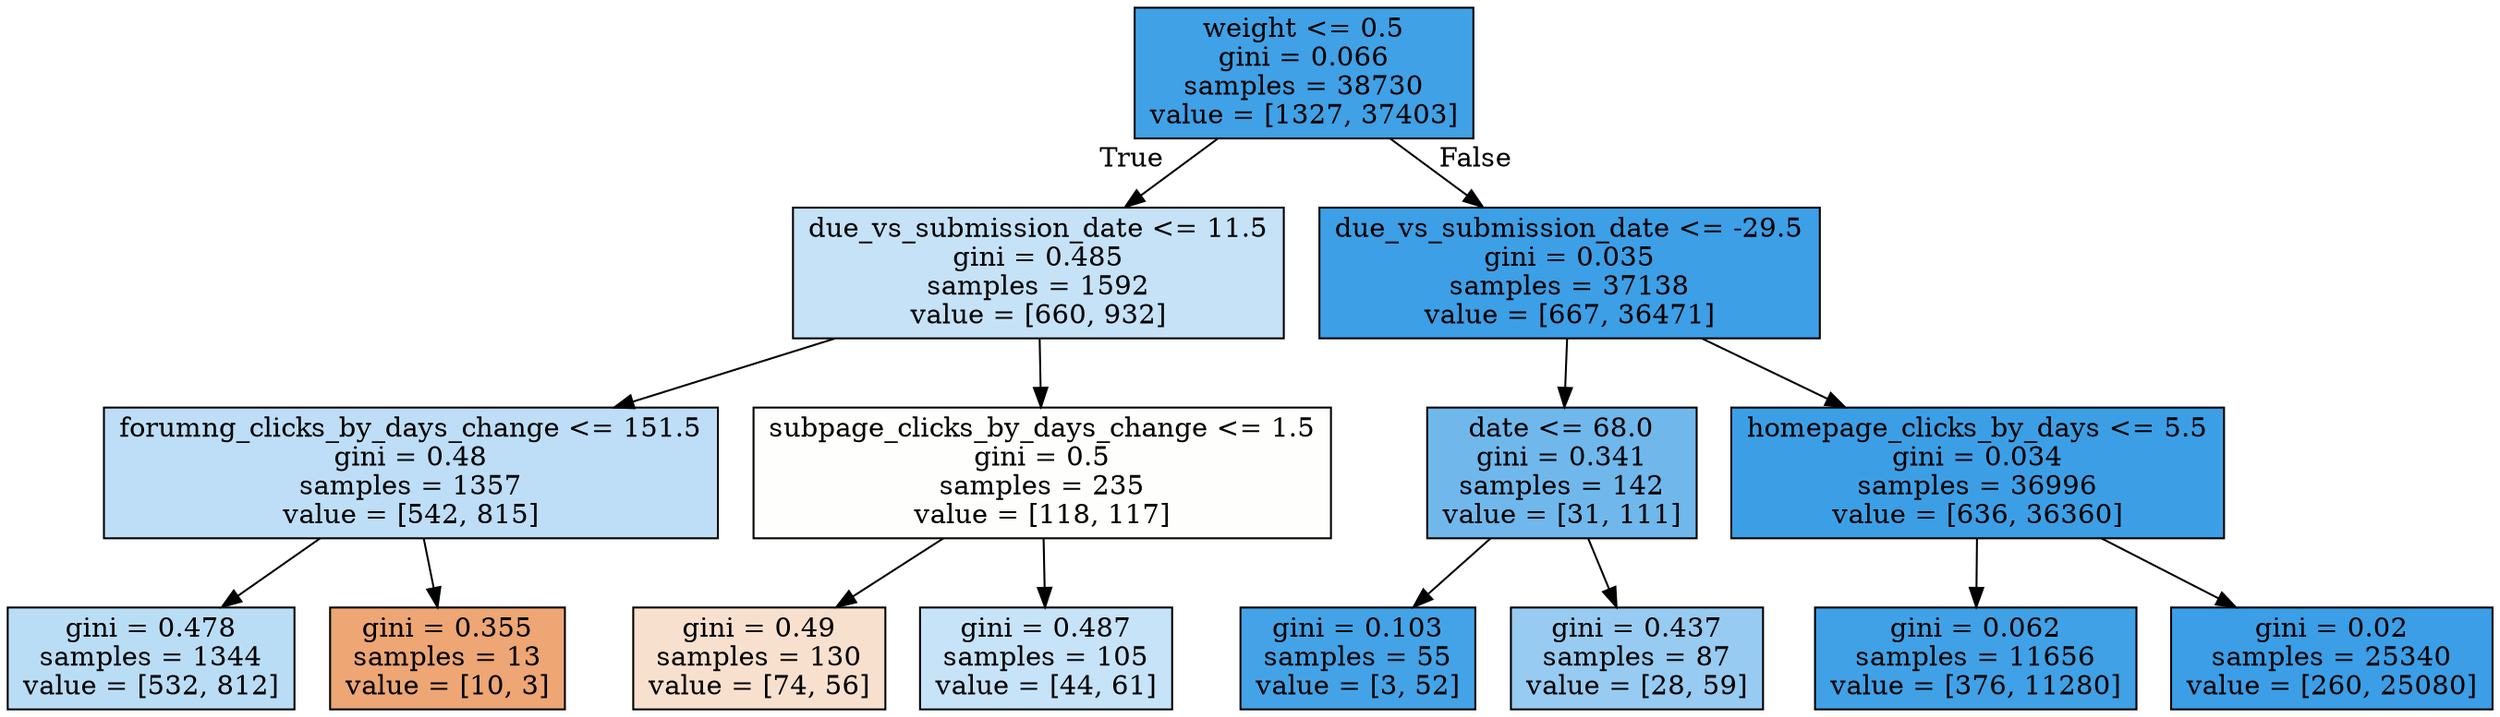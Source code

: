 digraph Tree {
node [shape=box, style="filled", color="black"] ;
0 [label="weight <= 0.5\ngini = 0.066\nsamples = 38730\nvalue = [1327, 37403]", fillcolor="#399de5f6"] ;
1 [label="due_vs_submission_date <= 11.5\ngini = 0.485\nsamples = 1592\nvalue = [660, 932]", fillcolor="#399de54a"] ;
0 -> 1 [labeldistance=2.5, labelangle=45, headlabel="True"] ;
2 [label="forumng_clicks_by_days_change <= 151.5\ngini = 0.48\nsamples = 1357\nvalue = [542, 815]", fillcolor="#399de555"] ;
1 -> 2 ;
3 [label="gini = 0.478\nsamples = 1344\nvalue = [532, 812]", fillcolor="#399de558"] ;
2 -> 3 ;
4 [label="gini = 0.355\nsamples = 13\nvalue = [10, 3]", fillcolor="#e58139b3"] ;
2 -> 4 ;
5 [label="subpage_clicks_by_days_change <= 1.5\ngini = 0.5\nsamples = 235\nvalue = [118, 117]", fillcolor="#e5813902"] ;
1 -> 5 ;
6 [label="gini = 0.49\nsamples = 130\nvalue = [74, 56]", fillcolor="#e581393e"] ;
5 -> 6 ;
7 [label="gini = 0.487\nsamples = 105\nvalue = [44, 61]", fillcolor="#399de547"] ;
5 -> 7 ;
8 [label="due_vs_submission_date <= -29.5\ngini = 0.035\nsamples = 37138\nvalue = [667, 36471]", fillcolor="#399de5fa"] ;
0 -> 8 [labeldistance=2.5, labelangle=-45, headlabel="False"] ;
9 [label="date <= 68.0\ngini = 0.341\nsamples = 142\nvalue = [31, 111]", fillcolor="#399de5b8"] ;
8 -> 9 ;
10 [label="gini = 0.103\nsamples = 55\nvalue = [3, 52]", fillcolor="#399de5f0"] ;
9 -> 10 ;
11 [label="gini = 0.437\nsamples = 87\nvalue = [28, 59]", fillcolor="#399de586"] ;
9 -> 11 ;
12 [label="homepage_clicks_by_days <= 5.5\ngini = 0.034\nsamples = 36996\nvalue = [636, 36360]", fillcolor="#399de5fb"] ;
8 -> 12 ;
13 [label="gini = 0.062\nsamples = 11656\nvalue = [376, 11280]", fillcolor="#399de5f6"] ;
12 -> 13 ;
14 [label="gini = 0.02\nsamples = 25340\nvalue = [260, 25080]", fillcolor="#399de5fc"] ;
12 -> 14 ;
}